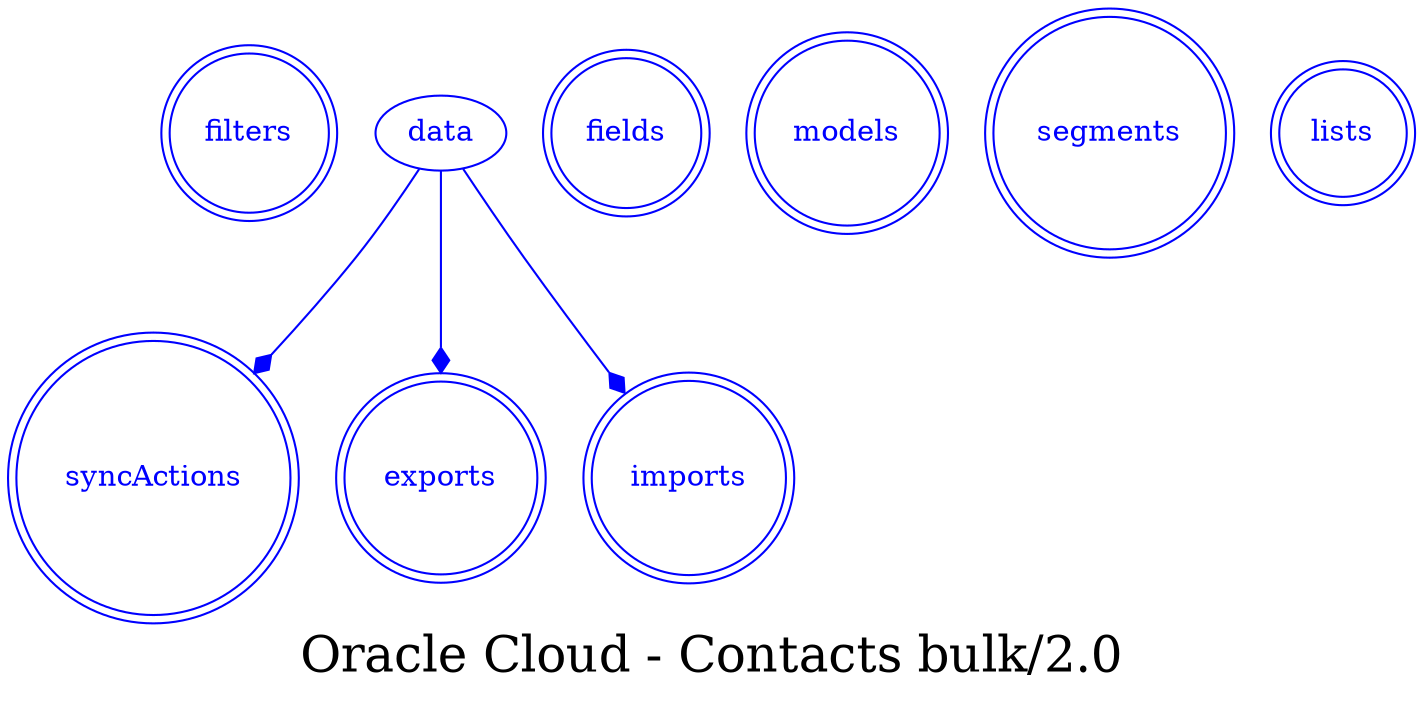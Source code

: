 digraph LexiconGraph {
graph[label="Oracle Cloud - Contacts bulk/2.0", fontsize=24]
splines=true
"filters" [color=blue, fontcolor=blue, shape=doublecircle]
"syncActions" [color=blue, fontcolor=blue, shape=doublecircle]
"fields" [color=blue, fontcolor=blue, shape=doublecircle]
"exports" [color=blue, fontcolor=blue, shape=doublecircle]
"models" [color=blue, fontcolor=blue, shape=doublecircle]
"imports" [color=blue, fontcolor=blue, shape=doublecircle]
"segments" [color=blue, fontcolor=blue, shape=doublecircle]
"lists" [color=blue, fontcolor=blue, shape=doublecircle]
"data" -> "syncActions" [color=blue, fontcolor=blue, arrowhead=diamond, arrowtail=none]
"data" [color=blue, fontcolor=blue, shape=ellipse]
"data" -> "exports" [color=blue, fontcolor=blue, arrowhead=diamond, arrowtail=none]
"data" -> "imports" [color=blue, fontcolor=blue, arrowhead=diamond, arrowtail=none]
}

